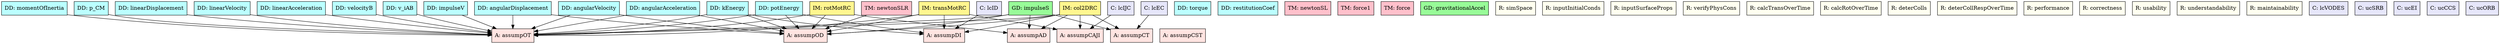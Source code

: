 digraph avsall {
	p_CM -> assumpOT;
	linearDisplacement -> assumpOT;
	linearVelocity -> assumpOT;
	linearAcceleration -> assumpOT;
	angularDisplacement -> assumpOT;
	angularDisplacement -> assumpOD;
	angularVelocity -> assumpOT;
	angularVelocity -> assumpOD;
	angularAcceleration -> assumpOT;
	angularAcceleration -> assumpOD;
	velocityB -> assumpOT;
	kEnergy -> assumpOT;
	kEnergy -> assumpOD;
	kEnergy -> assumpDI;
	v_iAB -> assumpOT;
	impulseV -> assumpOT;
	potEnergy -> assumpOT;
	potEnergy -> assumpOD;
	potEnergy -> assumpDI;
	momentOfInertia -> assumpOT;
	newtonSLR -> assumpOD;
	impulseS -> assumpOT;
	impulseS -> assumpOD;
	impulseS -> assumpAD;
	impulseS -> assumpCT;
	transMotRC -> assumpOT;
	transMotRC -> assumpOD;
	transMotRC -> assumpDI;
	transMotRC -> assumpCAJI;
	rotMotRC -> assumpOT;
	rotMotRC -> assumpOD;
	rotMotRC -> assumpAD;
	col2DRC -> assumpOT;
	col2DRC -> assumpOD;
	col2DRC -> assumpAD;
	col2DRC -> assumpCT;
	col2DRC -> assumpDI;
	col2DRC -> assumpCAJI;
	lcEC -> assumpCT;
	lcID -> assumpDI;
	lcIJC -> assumpCAJI;


	assumpOT	[shape=box, color=black, style=filled, fillcolor=mistyrose, label="A: assumpOT"];
	assumpOD	[shape=box, color=black, style=filled, fillcolor=mistyrose, label="A: assumpOD"];
	assumpCST	[shape=box, color=black, style=filled, fillcolor=mistyrose, label="A: assumpCST"];
	assumpAD	[shape=box, color=black, style=filled, fillcolor=mistyrose, label="A: assumpAD"];
	assumpCT	[shape=box, color=black, style=filled, fillcolor=mistyrose, label="A: assumpCT"];
	assumpDI	[shape=box, color=black, style=filled, fillcolor=mistyrose, label="A: assumpDI"];
	assumpCAJI	[shape=box, color=black, style=filled, fillcolor=mistyrose, label="A: assumpCAJI"];

	subgraph A {
	rank="same"
	{assumpOT, assumpOD, assumpCST, assumpAD, assumpCT, assumpDI, assumpCAJI}
	}

	p_CM	[shape=box, color=black, style=filled, fillcolor=paleturquoise1, label="DD: p_CM"];
	linearDisplacement	[shape=box, color=black, style=filled, fillcolor=paleturquoise1, label="DD: linearDisplacement"];
	linearVelocity	[shape=box, color=black, style=filled, fillcolor=paleturquoise1, label="DD: linearVelocity"];
	linearAcceleration	[shape=box, color=black, style=filled, fillcolor=paleturquoise1, label="DD: linearAcceleration"];
	angularDisplacement	[shape=box, color=black, style=filled, fillcolor=paleturquoise1, label="DD: angularDisplacement"];
	angularVelocity	[shape=box, color=black, style=filled, fillcolor=paleturquoise1, label="DD: angularVelocity"];
	angularAcceleration	[shape=box, color=black, style=filled, fillcolor=paleturquoise1, label="DD: angularAcceleration"];
	velocityB	[shape=box, color=black, style=filled, fillcolor=paleturquoise1, label="DD: velocityB"];
	torque	[shape=box, color=black, style=filled, fillcolor=paleturquoise1, label="DD: torque"];
	kEnergy	[shape=box, color=black, style=filled, fillcolor=paleturquoise1, label="DD: kEnergy"];
	restitutionCoef	[shape=box, color=black, style=filled, fillcolor=paleturquoise1, label="DD: restitutionCoef"];
	v_iAB	[shape=box, color=black, style=filled, fillcolor=paleturquoise1, label="DD: v_iAB"];
	impulseV	[shape=box, color=black, style=filled, fillcolor=paleturquoise1, label="DD: impulseV"];
	potEnergy	[shape=box, color=black, style=filled, fillcolor=paleturquoise1, label="DD: potEnergy"];
	momentOfInertia	[shape=box, color=black, style=filled, fillcolor=paleturquoise1, label="DD: momentOfInertia"];

	subgraph DD {
	rank="same"
	{p_CM, linearDisplacement, linearVelocity, linearAcceleration, angularDisplacement, angularVelocity, angularAcceleration, velocityB, torque, kEnergy, restitutionCoef, v_iAB, impulseV, potEnergy, momentOfInertia}
	}

	newtonSL	[shape=box, color=black, style=filled, fillcolor=pink, label="TM: newtonSL"];
	force1	[shape=box, color=black, style=filled, fillcolor=pink, label="TM: force1"];
	force	[shape=box, color=black, style=filled, fillcolor=pink, label="TM: force"];
	newtonSLR	[shape=box, color=black, style=filled, fillcolor=pink, label="TM: newtonSLR"];

	subgraph TM {
	rank="same"
	{newtonSL, force1, force, newtonSLR}
	}

	gravitationalAccel	[shape=box, color=black, style=filled, fillcolor=palegreen, label="GD: gravitationalAccel"];
	impulseS	[shape=box, color=black, style=filled, fillcolor=palegreen, label="GD: impulseS"];

	subgraph GD {
	rank="same"
	{gravitationalAccel, impulseS}
	}

	transMotRC	[shape=box, color=black, style=filled, fillcolor=khaki1, label="IM: transMotRC"];
	rotMotRC	[shape=box, color=black, style=filled, fillcolor=khaki1, label="IM: rotMotRC"];
	col2DRC	[shape=box, color=black, style=filled, fillcolor=khaki1, label="IM: col2DRC"];

	subgraph IM {
	rank="same"
	{transMotRC, rotMotRC, col2DRC}
	}

	simSpace	[shape=box, color=black, style=filled, fillcolor=ivory, label="R: simSpace"];
	inputInitialConds	[shape=box, color=black, style=filled, fillcolor=ivory, label="R: inputInitialConds"];
	inputSurfaceProps	[shape=box, color=black, style=filled, fillcolor=ivory, label="R: inputSurfaceProps"];
	verifyPhysCons	[shape=box, color=black, style=filled, fillcolor=ivory, label="R: verifyPhysCons"];
	calcTransOverTime	[shape=box, color=black, style=filled, fillcolor=ivory, label="R: calcTransOverTime"];
	calcRotOverTime	[shape=box, color=black, style=filled, fillcolor=ivory, label="R: calcRotOverTime"];
	deterColls	[shape=box, color=black, style=filled, fillcolor=ivory, label="R: deterColls"];
	deterCollRespOverTime	[shape=box, color=black, style=filled, fillcolor=ivory, label="R: deterCollRespOverTime"];
	performance	[shape=box, color=black, style=filled, fillcolor=ivory, label="R: performance"];
	correctness	[shape=box, color=black, style=filled, fillcolor=ivory, label="R: correctness"];
	usability	[shape=box, color=black, style=filled, fillcolor=ivory, label="R: usability"];
	understandability	[shape=box, color=black, style=filled, fillcolor=ivory, label="R: understandability"];
	maintainability	[shape=box, color=black, style=filled, fillcolor=ivory, label="R: maintainability"];

	subgraph R {
	rank="same"
	{simSpace, inputInitialConds, inputSurfaceProps, verifyPhysCons, calcTransOverTime, calcRotOverTime, deterColls, deterCollRespOverTime, performance, correctness, usability, understandability, maintainability}
	}

	lcVODES	[shape=box, color=black, style=filled, fillcolor=lavender, label="C: lcVODES"];
	lcEC	[shape=box, color=black, style=filled, fillcolor=lavender, label="C: lcEC"];
	lcID	[shape=box, color=black, style=filled, fillcolor=lavender, label="C: lcID"];
	lcIJC	[shape=box, color=black, style=filled, fillcolor=lavender, label="C: lcIJC"];
	ucSRB	[shape=box, color=black, style=filled, fillcolor=lavender, label="C: ucSRB"];
	ucEI	[shape=box, color=black, style=filled, fillcolor=lavender, label="C: ucEI"];
	ucCCS	[shape=box, color=black, style=filled, fillcolor=lavender, label="C: ucCCS"];
	ucORB	[shape=box, color=black, style=filled, fillcolor=lavender, label="C: ucORB"];

	subgraph C {
	rank="same"
	{lcVODES, lcEC, lcID, lcIJC, ucSRB, ucEI, ucCCS, ucORB}
	}

}
